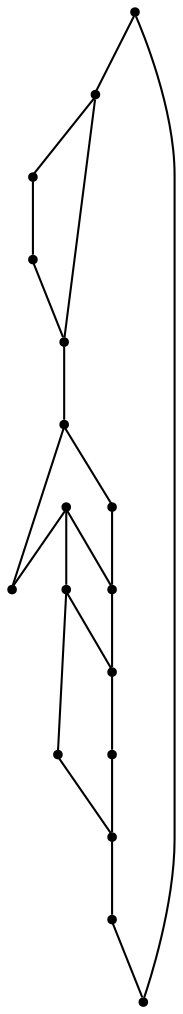 graph {
  node [shape=point,comment="{\"directed\":false,\"doi\":\"10.1007/978-3-030-68766-3_20\",\"figure\":\"1 (1)\"}"]

  v0 [pos="1392.980309625932,230.75783403558472"]
  v1 [pos="1346.3072058908922,230.75783403558478"]
  v2 [pos="1439.6543353930283,230.75783403558472"]
  v3 [pos="1439.6543353930288,277.43548456580396"]
  v4 [pos="1439.6543353930283,370.78264640852973"]
  v5 [pos="1439.6543353930288,417.4562273298926"]
  v6 [pos="1346.3072058908922,277.4354845658039"]
  v7 [pos="1299.6340385674346,277.43548456580396"]
  v8 [pos="1252.9590271798638,277.43548456580396"]
  v9 [pos="1346.307205890892,417.4562273298926"]
  v10 [pos="1346.3072058908922,370.78264640852973"]
  v11 [pos="1299.6340385674346,417.4562273298926"]
  v12 [pos="1299.6340385674346,370.78264640852973"]
  v13 [pos="1252.9590271798638,324.10906548716684"]
  v14 [pos="1252.9590271798638,370.78264640852973"]
  v15 [pos="1206.28382502704,324.10906548716684"]
  v16 [pos="1392.980309625932,370.78264640852973"]

  v0 -- v1 [id="-1",pos="1392.980309625932,230.75783403558472 1346.3072058908922,230.75783403558478 1346.3072058908922,230.75783403558478 1346.3072058908922,230.75783403558478"]
  v11 -- v15 [id="-2",pos="1299.6340385674346,417.4562273298926 1206.2837296444134,417.45616374225426 1206.2837296444134,417.45616374225426 1206.2837296444134,417.45616374225426 1206.28382502704,324.10906548716684 1206.28382502704,324.10906548716684 1206.28382502704,324.10906548716684"]
  v14 -- v12 [id="-3",pos="1252.9590271798638,370.78264640852973 1299.6340385674346,370.78264640852973 1299.6340385674346,370.78264640852973 1299.6340385674346,370.78264640852973"]
  v12 -- v10 [id="-4",pos="1299.6340385674346,370.78264640852973 1346.3072058908922,370.78264640852973 1346.3072058908922,370.78264640852973 1346.3072058908922,370.78264640852973"]
  v10 -- v16 [id="-5",pos="1346.3072058908922,370.78264640852973 1392.980309625932,370.78264640852973 1392.980309625932,370.78264640852973 1392.980309625932,370.78264640852973"]
  v16 -- v4 [id="-6",pos="1392.980309625932,370.78264640852973 1439.6543353930283,370.78264640852973 1439.6543353930283,370.78264640852973 1439.6543353930283,370.78264640852973"]
  v13 -- v15 [id="-7",pos="1252.9590271798638,324.10906548716684 1206.28382502704,324.10906548716684 1206.28382502704,324.10906548716684 1206.28382502704,324.10906548716684"]
  v8 -- v1 [id="-8",pos="1252.9590271798638,277.43548456580396 1252.9578825883452,230.762062613537 1252.9578825883452,230.762062613537 1252.9578825883452,230.762062613537 1346.3072058908922,230.75783403558478 1346.3072058908922,230.75783403558478 1346.3072058908922,230.75783403558478"]
  v8 -- v13 [id="-9",pos="1252.9590271798638,277.43548456580396 1252.9590271798638,324.10906548716684 1252.9590271798638,324.10906548716684 1252.9590271798638,324.10906548716684"]
  v13 -- v14 [id="-10",pos="1252.9590271798638,324.10906548716684 1252.9590271798638,370.78264640852973 1252.9590271798638,370.78264640852973 1252.9590271798638,370.78264640852973"]
  v11 -- v12 [id="-11",pos="1299.6340385674346,417.4562273298926 1299.6340385674346,370.78264640852973 1299.6340385674346,370.78264640852973 1299.6340385674346,370.78264640852973"]
  v11 -- v9 [id="-12",pos="1299.6340385674346,417.4562273298926 1346.307205890892,417.4562273298926 1346.307205890892,417.4562273298926 1346.307205890892,417.4562273298926"]
  v9 -- v10 [id="-13",pos="1346.307205890892,417.4562273298926 1346.3072058908922,370.78264640852973 1346.3072058908922,370.78264640852973 1346.3072058908922,370.78264640852973"]
  v9 -- v5 [id="-14",pos="1346.307205890892,417.4562273298926 1439.6543353930288,417.4562273298926 1439.6543353930288,417.4562273298926 1439.6543353930288,417.4562273298926"]
  v6 -- v7 [id="-15",pos="1346.3072058908922,277.4354845658039 1299.6340385674346,277.43548456580396 1299.6340385674346,277.43548456580396 1299.6340385674346,277.43548456580396"]
  v7 -- v8 [id="-16",pos="1299.6340385674346,277.43548456580396 1252.9590271798638,277.43548456580396 1252.9590271798638,277.43548456580396 1252.9590271798638,277.43548456580396"]
  v1 -- v6 [id="-17",pos="1346.3072058908922,230.75783403558478 1346.3072058908922,277.4354845658039 1346.3072058908922,277.4354845658039 1346.3072058908922,277.4354845658039"]
  v2 -- v0 [id="-18",pos="1439.6543353930283,230.75783403558472 1392.980309625932,230.75783403558472 1392.980309625932,230.75783403558472 1392.980309625932,230.75783403558472"]
  v5 -- v4 [id="-19",pos="1439.6543353930288,417.4562273298926 1439.6543353930283,370.78264640852973 1439.6543353930283,370.78264640852973 1439.6543353930283,370.78264640852973"]
  v4 -- v3 [id="-20",pos="1439.6543353930283,370.78264640852973 1439.6543353930288,277.43548456580396 1439.6543353930288,277.43548456580396 1439.6543353930288,277.43548456580396"]
  v3 -- v2 [id="-21",pos="1439.6543353930288,277.43548456580396 1439.6543353930283,230.75783403558472 1439.6543353930283,230.75783403558472 1439.6543353930283,230.75783403558472"]
}